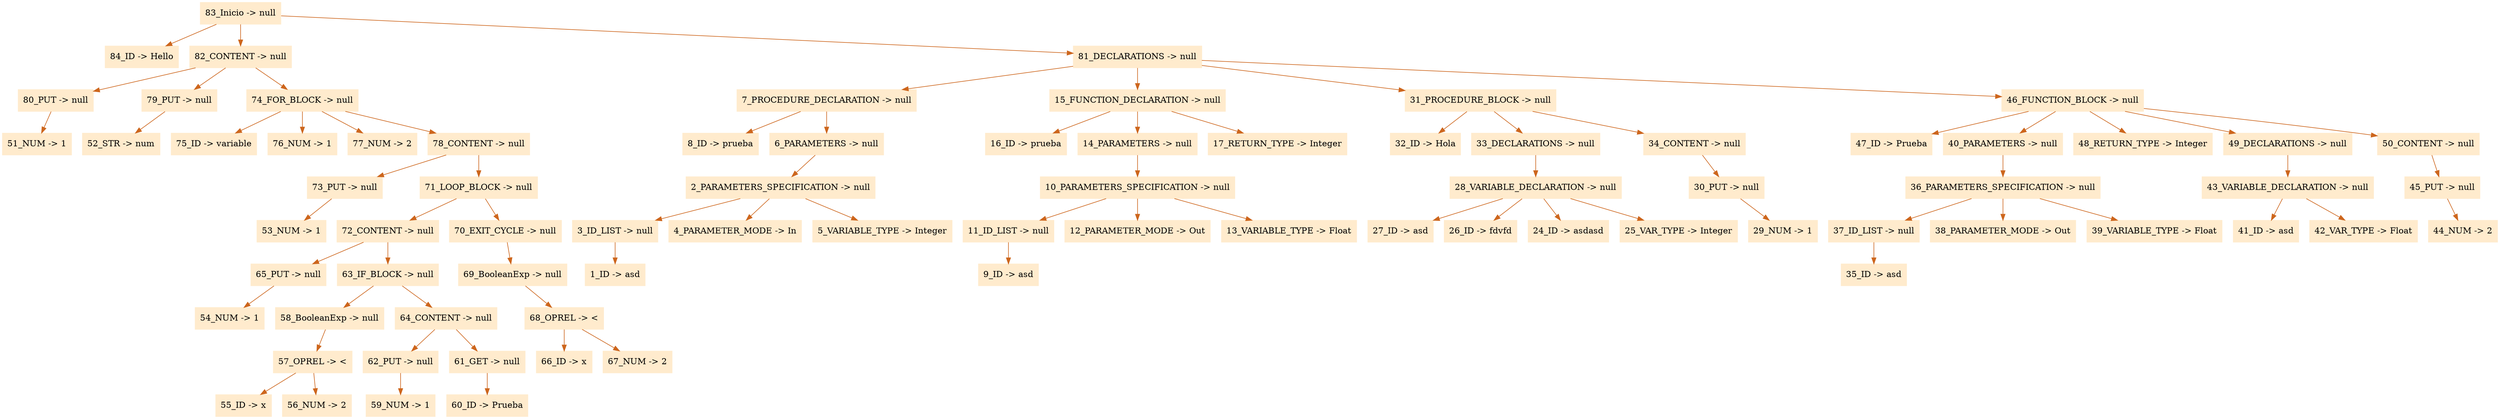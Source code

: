 digraph G {node[shape=box, style=filled, color=blanchedalmond]; edge[color=chocolate3];rankdir=UD 

"83_Inicio -> null"->"84_ID -> Hello"
"83_Inicio -> null"->"82_CONTENT -> null"
"82_CONTENT -> null"->"80_PUT -> null"
"80_PUT -> null"->"51_NUM -> 1"
"82_CONTENT -> null"->"79_PUT -> null"
"79_PUT -> null"->"52_STR -> num"
"82_CONTENT -> null"->"74_FOR_BLOCK -> null"
"74_FOR_BLOCK -> null"->"75_ID -> variable"
"74_FOR_BLOCK -> null"->"76_NUM -> 1"
"74_FOR_BLOCK -> null"->"77_NUM -> 2"
"74_FOR_BLOCK -> null"->"78_CONTENT -> null"
"78_CONTENT -> null"->"73_PUT -> null"
"73_PUT -> null"->"53_NUM -> 1"
"78_CONTENT -> null"->"71_LOOP_BLOCK -> null"
"71_LOOP_BLOCK -> null"->"72_CONTENT -> null"
"72_CONTENT -> null"->"65_PUT -> null"
"65_PUT -> null"->"54_NUM -> 1"
"72_CONTENT -> null"->"63_IF_BLOCK -> null"
"63_IF_BLOCK -> null"->"58_BooleanExp -> null"
"58_BooleanExp -> null"->"57_OPREL -> <"
"57_OPREL -> <"->"55_ID -> x"
"57_OPREL -> <"->"56_NUM -> 2"
"63_IF_BLOCK -> null"->"64_CONTENT -> null"
"64_CONTENT -> null"->"62_PUT -> null"
"62_PUT -> null"->"59_NUM -> 1"
"64_CONTENT -> null"->"61_GET -> null"
"61_GET -> null"->"60_ID -> Prueba"
"71_LOOP_BLOCK -> null"->"70_EXIT_CYCLE -> null"
"70_EXIT_CYCLE -> null"->"69_BooleanExp -> null"
"69_BooleanExp -> null"->"68_OPREL -> <"
"68_OPREL -> <"->"66_ID -> x"
"68_OPREL -> <"->"67_NUM -> 2"
"83_Inicio -> null"->"81_DECLARATIONS -> null"
"81_DECLARATIONS -> null"->"7_PROCEDURE_DECLARATION -> null"
"7_PROCEDURE_DECLARATION -> null"->"8_ID -> prueba"
"7_PROCEDURE_DECLARATION -> null"->"6_PARAMETERS -> null"
"6_PARAMETERS -> null"->"2_PARAMETERS_SPECIFICATION -> null"
"2_PARAMETERS_SPECIFICATION -> null"->"3_ID_LIST -> null"
"3_ID_LIST -> null"->"1_ID -> asd"
"2_PARAMETERS_SPECIFICATION -> null"->"4_PARAMETER_MODE -> In"
"2_PARAMETERS_SPECIFICATION -> null"->"5_VARIABLE_TYPE -> Integer"
"81_DECLARATIONS -> null"->"15_FUNCTION_DECLARATION -> null"
"15_FUNCTION_DECLARATION -> null"->"16_ID -> prueba"
"15_FUNCTION_DECLARATION -> null"->"14_PARAMETERS -> null"
"14_PARAMETERS -> null"->"10_PARAMETERS_SPECIFICATION -> null"
"10_PARAMETERS_SPECIFICATION -> null"->"11_ID_LIST -> null"
"11_ID_LIST -> null"->"9_ID -> asd"
"10_PARAMETERS_SPECIFICATION -> null"->"12_PARAMETER_MODE -> Out"
"10_PARAMETERS_SPECIFICATION -> null"->"13_VARIABLE_TYPE -> Float"
"15_FUNCTION_DECLARATION -> null"->"17_RETURN_TYPE -> Integer"
"81_DECLARATIONS -> null"->"31_PROCEDURE_BLOCK -> null"
"31_PROCEDURE_BLOCK -> null"->"32_ID -> Hola"
"31_PROCEDURE_BLOCK -> null"->"33_DECLARATIONS -> null"
"33_DECLARATIONS -> null"->"28_VARIABLE_DECLARATION -> null"
"28_VARIABLE_DECLARATION -> null"->"27_ID -> asd"
"28_VARIABLE_DECLARATION -> null"->"26_ID -> fdvfd"
"28_VARIABLE_DECLARATION -> null"->"24_ID -> asdasd"
"28_VARIABLE_DECLARATION -> null"->"25_VAR_TYPE -> Integer"
"31_PROCEDURE_BLOCK -> null"->"34_CONTENT -> null"
"34_CONTENT -> null"->"30_PUT -> null"
"30_PUT -> null"->"29_NUM -> 1"
"81_DECLARATIONS -> null"->"46_FUNCTION_BLOCK -> null"
"46_FUNCTION_BLOCK -> null"->"47_ID -> Prueba"
"46_FUNCTION_BLOCK -> null"->"40_PARAMETERS -> null"
"40_PARAMETERS -> null"->"36_PARAMETERS_SPECIFICATION -> null"
"36_PARAMETERS_SPECIFICATION -> null"->"37_ID_LIST -> null"
"37_ID_LIST -> null"->"35_ID -> asd"
"36_PARAMETERS_SPECIFICATION -> null"->"38_PARAMETER_MODE -> Out"
"36_PARAMETERS_SPECIFICATION -> null"->"39_VARIABLE_TYPE -> Float"
"46_FUNCTION_BLOCK -> null"->"48_RETURN_TYPE -> Integer"
"46_FUNCTION_BLOCK -> null"->"49_DECLARATIONS -> null"
"49_DECLARATIONS -> null"->"43_VARIABLE_DECLARATION -> null"
"43_VARIABLE_DECLARATION -> null"->"41_ID -> asd"
"43_VARIABLE_DECLARATION -> null"->"42_VAR_TYPE -> Float"
"46_FUNCTION_BLOCK -> null"->"50_CONTENT -> null"
"50_CONTENT -> null"->"45_PUT -> null"
"45_PUT -> null"->"44_NUM -> 2"


}
